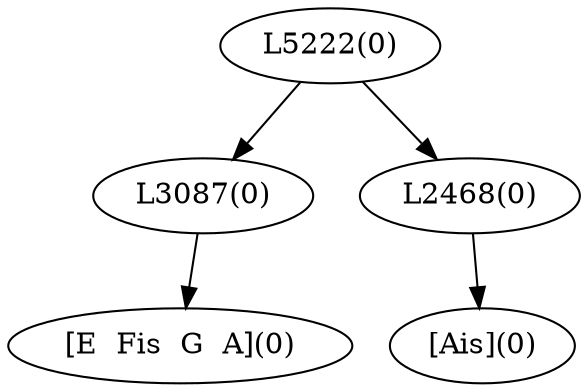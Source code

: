 digraph sample{
"L3087(0)"->"[E  Fis  G  A](0)"
"L2468(0)"->"[Ais](0)"
"L5222(0)"->"L3087(0)"
"L5222(0)"->"L2468(0)"
{rank = min; "L5222(0)"}
{rank = same; "L3087(0)"; "L2468(0)";}
{rank = max; "[Ais](0)"; "[E  Fis  G  A](0)";}
}